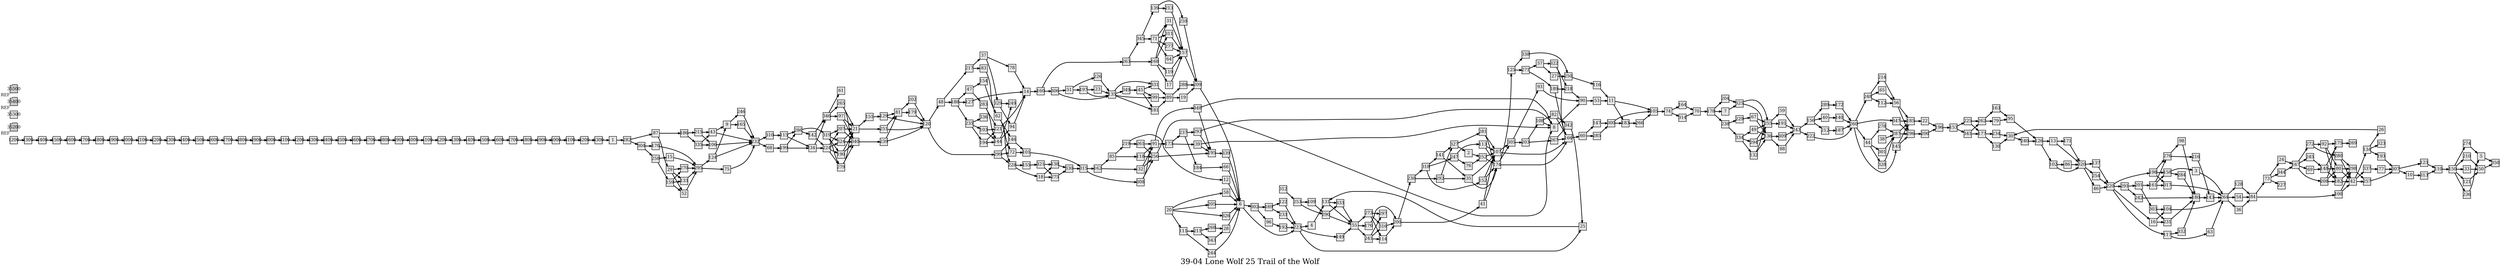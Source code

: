 digraph g{
  graph [ label="39-04 Lone Wolf 25 Trail of the Wolf" rankdir=LR, ordering=out, fontsize=36, nodesep="0.35", ranksep="0.45"];
  node  [shape=rect, penwidth=2, fontsize=20, style=filled, fillcolor=grey90, margin="0,0", labelfloat=true, regular=true, fixedsize=true];
  edge  [labelfloat=true, penwidth=3, fontsize=12];
  // ---;
  // group  : Katz;
  // id     : 39-04;
  // gbid   :;
  // series :;
  // title  :;
  // author :;
  // credit:;
  // - name : Yee-Ann Wong;
  // role : encoder;
  // date : 2017-09-16;
  // - name : Jeremy Douglass;
  // role : editor;
  // date : 2018-04-28;
  // render:;
  // - name   : small;
  // styles : gvStyles-small.txt;
  // engine : dot;
  // comment: >;
  
  // ---;
  
  // From | To | Label;
  
  1200 -> 1300;
  1300 -> 1400;
  1400 -> 1500;
  1500 -> 1600;
  1600 -> 1700;
  1700 -> 1800;
  1800 -> 1900;
  1900 -> 2000;
  2000 -> 2100;
  2100 -> 2200;
  2200 -> 2300;
  2300 -> 2400;
  2400 -> 2500;
  2500 -> 2600;
  2600 -> 2700;
  2700 -> 2800;
  2800 -> 2900;
  2900 -> 3000;
  3000 -> 3100;
  3100 -> 3200;
  3200 -> 3300;
  3300 -> 3400;
  3400 -> 3500;
  3500 -> 3600;
  3600 -> 3700;
  3700 -> 3800;
  3800 -> 3900;
  3900 -> 4000;
  4000 -> 4100;
  4100 -> 4200;
  4200 -> 4300;
  4300 -> 4400;
  4400 -> 4500;
  4500 -> 4600;
  4600 -> 4700;
  4700 -> 4800;
  4800 -> 4900;
  4900 -> 5000;
  5000 -> 5100;
  5100 -> 5200;
  5200 -> 5300;
  5300 -> 1;
  
  1 -> 282;
  2 -> 252;
  3 -> 264;
  4 -> 131;
  5 -> 350;
  6 -> 302;
  6 -> 223;
  7 -> 325;
  8 -> 90;
  9 -> 246;
  9 -> 165;
  10 -> 313;
  11 -> 105;
  11 -> 183;
  12 -> 6;
  13 -> 171;
  13 -> 320;
  14 -> 160;
  15 -> 295;
  16 -> 104;
  16 -> 231;
  17 -> 157;
  18 -> 138;
  18 -> 275;
  19 -> 209;
  20 -> 58;
  20 -> 205;
  20 -> 326;
  20 -> 111;
  21 -> 151;
  21 -> 251;
  22 -> 196;
  23 -> 135;
  24 -> 167;
  25 -> 131;
  26 -> 30;
  27 -> 250;
  28 -> 6;
  29 -> 270;
  29 -> 133;
  29 -> 52;
  30 -> 240;
  31 -> 157;
  32 -> 91;
  32 -> 256;
  33 -> 50;
  34 -> 346;
  34 -> 224;
  35 -> 107;
  35 -> 174;
  36 -> 84;
  37 -> 78;
  37 -> 329;
  38 -> 287;
  39 -> 8;
  39 -> 195;
  40 -> 140;
  41 -> 107;
  41 -> 174;
  42 -> 134;
  42 -> 337;
  42 -> 257;
  43 -> 9;
  43 -> 232;
  44 -> 278;
  44 -> 301;
  44 -> 328;
  45 -> 331;
  45 -> 99;
  45 -> 181;
  46 -> 220;
  47 -> 154;
  47 -> 283;
  48 -> 217;
  48 -> 188;
  49 -> 255;
  49 -> 136;
  50 -> 350;
  51 -> 226;
  51 -> 197;
  52 -> 295;
  53 -> 11;
  54 -> 84;
  55 -> 273;
  55 -> 176;
  55 -> 241;
  56 -> 185;
  56 -> 296;
  57 -> 322;
  57 -> 27;
  58 -> 6;
  59 -> 243;
  60 -> 147;
  60 -> 285;
  62 -> 146;
  62 -> 72;
  62 -> 228;
  63 -> 264;
  64 -> 157;
  65 -> 56;
  66 -> 6;
  67 -> 255;
  67 -> 136;
  68 -> 199;
  69 -> 148;
  70 -> 178;
  71 -> 31;
  71 -> 311;
  71 -> 277;
  71 -> 64;
  72 -> 101;
  73 -> 24;
  73 -> 344;
  73 -> 227;
  74 -> 164;
  74 -> 314;
  75 -> 232;
  76 -> 252;
  77 -> 307;
  78 -> 14;
  79 -> 95;
  80 -> 298;
  80 -> 42;
  81 -> 202;
  81 -> 179;
  82 -> 342;
  82 -> 166;
  83 -> 62;
  84 -> 73;
  84 -> 100;
  85 -> 219;
  85 -> 118;
  86 -> 320;
  87 -> 186;
  87 -> 29;
  88 -> 243;
  89 -> 288;
  89 -> 19;
  90 -> 53;
  91 -> 348;
  91 -> 173;
  92 -> 175;
  92 -> 80;
  92 -> 182;
  93 -> 90;
  94 -> 14;
  95 -> 126;
  96 -> 192;
  97 -> 21;
  97 -> 340;
  98 -> 180;
  99 -> 89;
  100 -> 298;
  100 -> 42;
  101 -> 315;
  102 -> 86;
  102 -> 320;
  103 -> 221;
  103 -> 144;
  104 -> 264;
  105 -> 74;
  106 -> 232;
  107 -> 305;
  107 -> 166;
  108 -> 82;
  108 -> 8;
  109 -> 290;
  110 -> 150;
  111 -> 211;
  111 -> 244;
  112 -> 56;
  113 -> 107;
  113 -> 174;
  114 -> 200;
  115 -> 286;
  115 -> 34;
  116 -> 11;
  117 -> 332;
  117 -> 63;
  118 -> 91;
  118 -> 256;
  119 -> 157;
  120 -> 48;
  120 -> 299;
  121 -> 50;
  122 -> 223;
  123 -> 110;
  124 -> 9;
  124 -> 232;
  125 -> 338;
  125 -> 271;
  126 -> 13;
  126 -> 102;
  127 -> 14;
  128 -> 84;
  129 -> 81;
  129 -> 120;
  130 -> 30;
  131 -> 333;
  131 -> 55;
  132 -> 255;
  132 -> 136;
  133 -> 295;
  134 -> 193;
  134 -> 26;
  134 -> 323;
  135 -> 331;
  135 -> 349;
  135 -> 99;
  135 -> 181;
  136 -> 309;
  136 -> 88;
  137 -> 220;
  138 -> 330;
  139 -> 259;
  139 -> 213;
  140 -> 260;
  141 -> 327;
  141 -> 35;
  142 -> 346;
  142 -> 224;
  143 -> 264;
  144 -> 249;
  144 -> 94;
  145 -> 185;
  145 -> 296;
  146 -> 101;
  147 -> 300;
  148 -> 175;
  148 -> 80;
  148 -> 182;
  149 -> 55;
  150 -> 274;
  150 -> 210;
  150 -> 33;
  150 -> 121;
  150 -> 236;
  151 -> 129;
  152 -> 107;
  152 -> 174;
  153 -> 225;
  153 -> 341;
  154 -> 62;
  155 -> 321;
  156 -> 289;
  156 -> 40;
  156 -> 212;
  157 -> 209;
  158 -> 3;
  158 -> 284;
  159 -> 270;
  159 -> 133;
  159 -> 52;
  160 -> 263;
  160 -> 306;
  161 -> 276;
  161 -> 158;
  161 -> 317;
  162;
  162 -> 85;
  162 -> 32;
  163 -> 95;
  164 -> 70;
  165 -> 232;
  166 -> 60;
  167 -> 272;
  167 -> 245;
  167 -> 69;
  167 -> 208;
  168 -> 31;
  168 -> 311;
  168 -> 17;
  168 -> 119;
  169 -> 122;
  169 -> 233;
  170 -> 295;
  171 -> 320;
  172 -> 260;
  173 -> 237;
  173 -> 39;
  174 -> 125;
  174 -> 305;
  174 -> 166;
  175 -> 269;
  176 -> 200;
  177 -> 234;
  177 -> 130;
  178 -> 204;
  178 -> 7;
  178 -> 238;
  179 -> 120;
  180 -> 143;
  181 -> 89;
  182 -> 298;
  182 -> 42;
  183 -> 266;
  184 -> 66;
  185 -> 22;
  186 -> 215;
  186 -> 335;
  187 -> 260;
  188 -> 47;
  188 -> 127;
  188 -> 235;
  189 -> 218;
  189 -> 166;
  190 -> 21;
  190 -> 340;
  191 -> 243;
  192 -> 223;
  193 -> 307;
  194 -> 221;
  194 -> 144;
  195 -> 339;
  196 -> 153;
  197 -> 23;
  197 -> 135;
  198 -> 276;
  198 -> 158;
  198 -> 317;
  199 -> 286;
  199 -> 34;
  200 -> 230;
  200 -> 41;
  201 -> 161;
  201 -> 303;
  202 -> 120;
  203 -> 108;
  203 -> 267;
  204 -> 325;
  205 -> 6;
  206 -> 196;
  207 -> 21;
  207 -> 340;
  208 -> 175;
  208 -> 80;
  208 -> 182;
  209 -> 6;
  210 -> 50;
  211 -> 268;
  211 -> 343;
  212 -> 187;
  213 -> 157;
  214 -> 56;
  215 -> 43;
  215 -> 106;
  216 -> 143;
  217 -> 37;
  217 -> 83;
  218 -> 90;
  219 -> 12;
  219 -> 261;
  220 -> 198;
  220 -> 291;
  220 -> 117;
  220 -> 16;
  221 -> 14;
  222 -> 260;
  223 -> 4;
  223 -> 149;
  223 -> 25;
  224 -> 207;
  224 -> 324;
  224 -> 190;
  224 -> 279;
  225 -> 262;
  225 -> 177;
  226 -> 135;
  228 -> 155;
  228 -> 18;
  229 -> 67;
  230 -> 318;
  230 -> 292;
  231 -> 180;
  232 -> 310;
  232 -> 68;
  233 -> 223;
  234 -> 30;
  235 -> 336;
  235 -> 103;
  235 -> 194;
  236 -> 5;
  237 -> 293;
  237 -> 184;
  238 -> 229;
  238 -> 334;
  239 -> 81;
  239 -> 120;
  240 -> 126;
  241 -> 297;
  241 -> 316;
  241 -> 114;
  242 -> 180;
  243 -> 156;
  243 -> 222;
  244 -> 6;
  245 -> 148;
  246 -> 232;
  247 -> 113;
  247 -> 76;
  248 -> 214;
  248 -> 65;
  248 -> 112;
  250 -> 116;
  251 -> 81;
  251 -> 120;
  252 -> 107;
  252 -> 174;
  253 -> 109;
  253 -> 290;
  254 -> 220;
  255 -> 59;
  255 -> 191;
  256 -> 8;
  256 -> 195;
  257 -> 307;
  258 -> 15;
  258 -> 159;
  259 -> 209;
  260 -> 248;
  260 -> 347;
  260 -> 44;
  260 -> 145;
  261 -> 91;
  261 -> 256;
  262 -> 163;
  262 -> 79;
  263 -> 345;
  263 -> 168;
  264 -> 128;
  264 -> 54;
  264 -> 36;
  265 -> 21;
  265 -> 340;
  266 -> 105;
  267 -> 342;
  267 -> 166;
  268 -> 28;
  270 -> 295;
  271 -> 57;
  271 -> 189;
  272 -> 92;
  272 -> 280;
  273 -> 297;
  273 -> 316;
  273 -> 114;
  274 -> 5;
  275 -> 330;
  276 -> 98;
  276 -> 216;
  277 -> 157;
  278 -> 287;
  279 -> 21;
  279 -> 340;
  280 -> 298;
  280 -> 42;
  281 -> 107;
  281 -> 174;
  282 -> 87;
  282 -> 304;
  283 -> 221;
  283 -> 144;
  284 -> 180;
  285 -> 300;
  286 -> 319;
  286 -> 142;
  287 -> 185;
  287 -> 296;
  288 -> 209;
  289 -> 172;
  290 -> 333;
  290 -> 55;
  291 -> 201;
  291 -> 242;
  292 -> 327;
  292 -> 35;
  293 -> 8;
  293 -> 195;
  294 -> 255;
  294 -> 136;
  295 -> 124;
  295 -> 75;
  296 -> 206;
  298 -> 257;
  299 -> 146;
  299 -> 72;
  299 -> 228;
  300 -> 105;
  300 -> 183;
  301 -> 287;
  302 -> 169;
  302 -> 96;
  303 -> 104;
  303 -> 231;
  304 -> 170;
  304 -> 258;
  305 -> 93;
  305 -> 203;
  306 -> 51;
  306 -> 135;
  307 -> 123;
  307 -> 10;
  308 -> 91;
  308 -> 256;
  309 -> 243;
  310 -> 115;
  311 -> 157;
  312 -> 253;
  313 -> 110;
  314 -> 70;
  315 -> 162;
  315 -> 308;
  316 -> 200;
  317 -> 264;
  318 -> 141;
  318 -> 247;
  318 -> 152;
  319 -> 207;
  319 -> 324;
  319 -> 190;
  319 -> 279;
  320 -> 137;
  320 -> 254;
  320 -> 46;
  321 -> 138;
  321 -> 275;
  322 -> 218;
  322 -> 166;
  324 -> 21;
  324 -> 340;
  325 -> 255;
  325 -> 136;
  326 -> 6;
  327 -> 281;
  327 -> 2;
  328 -> 287;
  329 -> 249;
  329 -> 94;
  330 -> 315;
  331 -> 89;
  332 -> 180;
  333 -> 55;
  334 -> 49;
  334 -> 294;
  334 -> 132;
  335 -> 43;
  335 -> 106;
  337 -> 77;
  338 -> 250;
  339 -> 6;
  340 -> 239;
  341 -> 262;
  341 -> 177;
  342 -> 25;
  343 -> 28;
  344 -> 167;
  345 -> 139;
  345 -> 71;
  346 -> 61;
  346 -> 265;
  346 -> 97;
  347 -> 185;
  347 -> 296;
  348 -> 8;
  348 -> 195;
  349 -> 45;
  
  35200	[ xlabel="REF", shape=folder, fontsize=20, fillcolor=grey80 ];	// reference
  35300;
  35400	[ xlabel="REF", shape=folder, fontsize=20, fillcolor=grey80 ];	// reference
  35500	[ xlabel="REF", shape=folder, fontsize=20, fillcolor=grey80 ];	// reference
}

